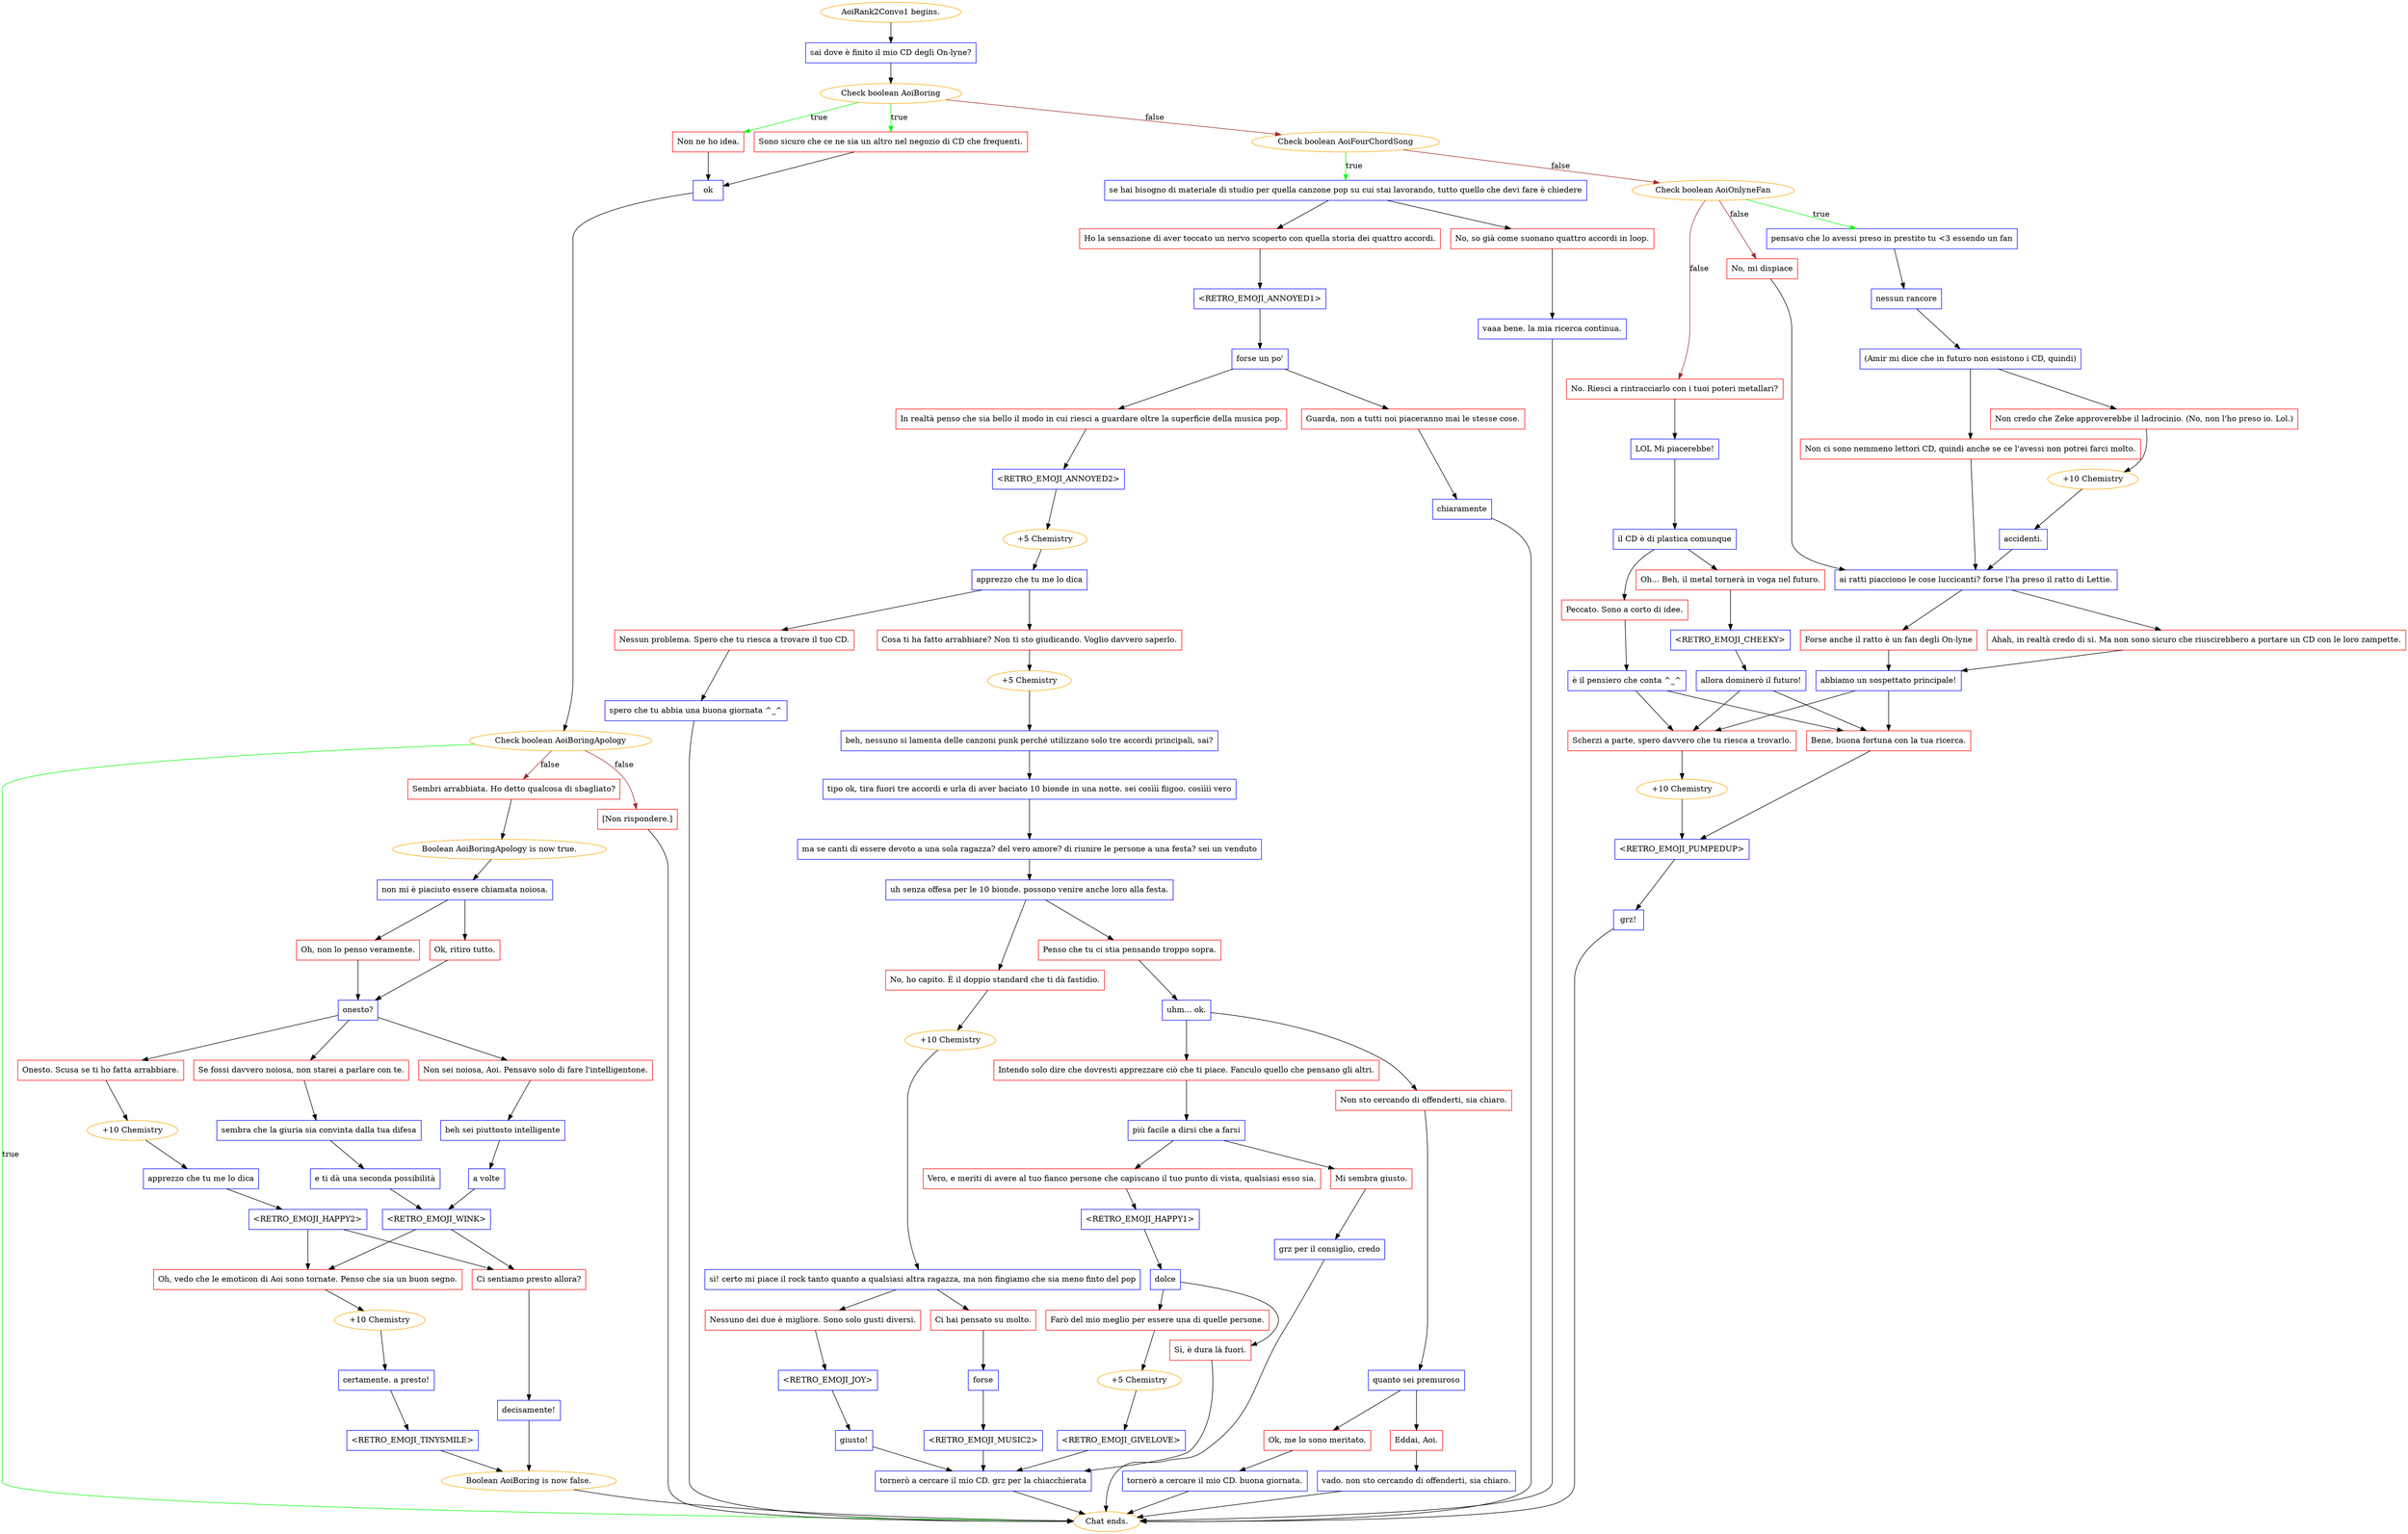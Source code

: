 digraph {
	"AoiRank2Convo1 begins." [color=orange];
		"AoiRank2Convo1 begins." -> j3095734861;
	j3095734861 [label="sai dove è finito il mio CD degli On-lyne?",shape=box,color=blue];
		j3095734861 -> j645152137;
	j645152137 [label="Check boolean AoiBoring",color=orange];
		j645152137 -> j3126831546 [label=true,color=green];
		j645152137 -> j1373034535 [label=true,color=green];
		j645152137 -> j1227379375 [label=false,color=brown];
	j3126831546 [label="Non ne ho idea.",shape=box,color=red];
		j3126831546 -> j2140307233;
	j1373034535 [label="Sono sicuro che ce ne sia un altro nel negozio di CD che frequenti.",shape=box,color=red];
		j1373034535 -> j2140307233;
	j1227379375 [label="Check boolean AoiFourChordSong",color=orange];
		j1227379375 -> j3589103215 [label=true,color=green];
		j1227379375 -> j3702331683 [label=false,color=brown];
	j2140307233 [label="ok",shape=box,color=blue];
		j2140307233 -> j3271738332;
	j3589103215 [label="se hai bisogno di materiale di studio per quella canzone pop su cui stai lavorando, tutto quello che devi fare è chiedere",shape=box,color=blue];
		j3589103215 -> j912960955;
		j3589103215 -> j1877378007;
	j3702331683 [label="Check boolean AoiOnlyneFan",color=orange];
		j3702331683 -> j1266646011 [label=true,color=green];
		j3702331683 -> j365175434 [label=false,color=brown];
		j3702331683 -> j1807328461 [label=false,color=brown];
	j3271738332 [label="Check boolean AoiBoringApology",color=orange];
		j3271738332 -> "Chat ends." [label=true,color=green];
		j3271738332 -> j3863457312 [label=false,color=brown];
		j3271738332 -> j753348503 [label=false,color=brown];
	j912960955 [label="Ho la sensazione di aver toccato un nervo scoperto con quella storia dei quattro accordi.",shape=box,color=red];
		j912960955 -> j1193837592;
	j1877378007 [label="No, so già come suonano quattro accordi in loop.",shape=box,color=red];
		j1877378007 -> j2497379893;
	j1266646011 [label="pensavo che lo avessi preso in prestito tu <3 essendo un fan",shape=box,color=blue];
		j1266646011 -> j4069718806;
	j365175434 [label="No, mi dispiace",shape=box,color=red];
		j365175434 -> j472392838;
	j1807328461 [label="No. Riesci a rintracciarlo con i tuoi poteri metallari?",shape=box,color=red];
		j1807328461 -> j2138749216;
	"Chat ends." [color=orange];
	j3863457312 [label="Sembri arrabbiata. Ho detto qualcosa di sbagliato?",shape=box,color=red];
		j3863457312 -> j327464071;
	j753348503 [label="[Non rispondere.]",shape=box,color=red];
		j753348503 -> "Chat ends.";
	j1193837592 [label="<RETRO_EMOJI_ANNOYED1>",shape=box,color=blue];
		j1193837592 -> j2131039449;
	j2497379893 [label="vaaa bene. la mia ricerca continua.",shape=box,color=blue];
		j2497379893 -> "Chat ends.";
	j4069718806 [label="nessun rancore",shape=box,color=blue];
		j4069718806 -> j928744990;
	j472392838 [label="ai ratti piacciono le cose luccicanti? forse l'ha preso il ratto di Lettie.",shape=box,color=blue];
		j472392838 -> j562583030;
		j472392838 -> j2893672356;
	j2138749216 [label="LOL Mi piacerebbe!",shape=box,color=blue];
		j2138749216 -> j2567090971;
	j327464071 [label="Boolean AoiBoringApology is now true.",color=orange];
		j327464071 -> j1271714319;
	j2131039449 [label="forse un po'",shape=box,color=blue];
		j2131039449 -> j1234704008;
		j2131039449 -> j2243006986;
	j928744990 [label="(Amir mi dice che in futuro non esistono i CD, quindi)",shape=box,color=blue];
		j928744990 -> j1748209749;
		j928744990 -> j485566303;
	j562583030 [label="Forse anche il ratto è un fan degli On-lyne",shape=box,color=red];
		j562583030 -> j2477311746;
	j2893672356 [label="Ahah, in realtà credo di sì. Ma non sono sicuro che riuscirebbero a portare un CD con le loro zampette.",shape=box,color=red];
		j2893672356 -> j2477311746;
	j2567090971 [label="il CD è di plastica comunque",shape=box,color=blue];
		j2567090971 -> j3986735502;
		j2567090971 -> j1802567932;
	j1271714319 [label="non mi è piaciuto essere chiamata noiosa.",shape=box,color=blue];
		j1271714319 -> j2385452784;
		j1271714319 -> j3929725755;
	j1234704008 [label="In realtà penso che sia bello il modo in cui riesci a guardare oltre la superficie della musica pop.",shape=box,color=red];
		j1234704008 -> j69376081;
	j2243006986 [label="Guarda, non a tutti noi piaceranno mai le stesse cose.",shape=box,color=red];
		j2243006986 -> j792696652;
	j1748209749 [label="Non credo che Zeke approverebbe il ladrocinio. (No, non l'ho preso io. Lol.)",shape=box,color=red];
		j1748209749 -> j444805314;
	j485566303 [label="Non ci sono nemmeno lettori CD, quindi anche se ce l'avessi non potrei farci molto.",shape=box,color=red];
		j485566303 -> j472392838;
	j2477311746 [label="abbiamo un sospettato principale!",shape=box,color=blue];
		j2477311746 -> j1393410028;
		j2477311746 -> j4072307437;
	j3986735502 [label="Oh... Beh, il metal tornerà in voga nel futuro.",shape=box,color=red];
		j3986735502 -> j320126627;
	j1802567932 [label="Peccato. Sono a corto di idee.",shape=box,color=red];
		j1802567932 -> j472174125;
	j2385452784 [label="Oh, non lo penso veramente.",shape=box,color=red];
		j2385452784 -> j1732403038;
	j3929725755 [label="Ok, ritiro tutto.",shape=box,color=red];
		j3929725755 -> j1732403038;
	j69376081 [label="<RETRO_EMOJI_ANNOYED2>",shape=box,color=blue];
		j69376081 -> j2840716733;
	j792696652 [label="chiaramente",shape=box,color=blue];
		j792696652 -> "Chat ends.";
	j444805314 [label="+10 Chemistry",color=orange];
		j444805314 -> j2655107183;
	j1393410028 [label="Scherzi a parte, spero davvero che tu riesca a trovarlo.",shape=box,color=red];
		j1393410028 -> j1049461321;
	j4072307437 [label="Bene, buona fortuna con la tua ricerca.",shape=box,color=red];
		j4072307437 -> j2284920963;
	j320126627 [label="<RETRO_EMOJI_CHEEKY>",shape=box,color=blue];
		j320126627 -> j1137918930;
	j472174125 [label="è il pensiero che conta ^_^",shape=box,color=blue];
		j472174125 -> j1393410028;
		j472174125 -> j4072307437;
	j1732403038 [label="onesto?",shape=box,color=blue];
		j1732403038 -> j18554871;
		j1732403038 -> j4130449176;
		j1732403038 -> j2075818294;
	j2840716733 [label="+5 Chemistry",color=orange];
		j2840716733 -> j2325694536;
	j2655107183 [label="accidenti.",shape=box,color=blue];
		j2655107183 -> j472392838;
	j1049461321 [label="+10 Chemistry",color=orange];
		j1049461321 -> j2284920963;
	j2284920963 [label="<RETRO_EMOJI_PUMPEDUP>",shape=box,color=blue];
		j2284920963 -> j2324912962;
	j1137918930 [label="allora dominerò il futuro!",shape=box,color=blue];
		j1137918930 -> j1393410028;
		j1137918930 -> j4072307437;
	j18554871 [label="Onesto. Scusa se ti ho fatta arrabbiare.",shape=box,color=red];
		j18554871 -> j1820932302;
	j4130449176 [label="Non sei noiosa, Aoi. Pensavo solo di fare l'intelligentone.",shape=box,color=red];
		j4130449176 -> j4079241593;
	j2075818294 [label="Se fossi davvero noiosa, non starei a parlare con te.",shape=box,color=red];
		j2075818294 -> j1578150395;
	j2325694536 [label="apprezzo che tu me lo dica",shape=box,color=blue];
		j2325694536 -> j2657756456;
		j2325694536 -> j3730457953;
	j2324912962 [label="grz!",shape=box,color=blue];
		j2324912962 -> "Chat ends.";
	j1820932302 [label="+10 Chemistry",color=orange];
		j1820932302 -> j1639615277;
	j4079241593 [label="beh sei piuttosto intelligente",shape=box,color=blue];
		j4079241593 -> j2695823761;
	j1578150395 [label="sembra che la giuria sia convinta dalla tua difesa",shape=box,color=blue];
		j1578150395 -> j391582450;
	j2657756456 [label="Cosa ti ha fatto arrabbiare? Non ti sto giudicando. Voglio davvero saperlo.",shape=box,color=red];
		j2657756456 -> j1260702242;
	j3730457953 [label="Nessun problema. Spero che tu riesca a trovare il tuo CD.",shape=box,color=red];
		j3730457953 -> j775635922;
	j1639615277 [label="apprezzo che tu me lo dica",shape=box,color=blue];
		j1639615277 -> j2757887073;
	j2695823761 [label="a volte",shape=box,color=blue];
		j2695823761 -> j1922140397;
	j391582450 [label="e ti dà una seconda possibilità",shape=box,color=blue];
		j391582450 -> j1922140397;
	j1260702242 [label="+5 Chemistry",color=orange];
		j1260702242 -> j644478790;
	j775635922 [label="spero che tu abbia una buona giornata ^_^",shape=box,color=blue];
		j775635922 -> "Chat ends.";
	j2757887073 [label="<RETRO_EMOJI_HAPPY2>",shape=box,color=blue];
		j2757887073 -> j2729812833;
		j2757887073 -> j1762609391;
	j1922140397 [label="<RETRO_EMOJI_WINK>",shape=box,color=blue];
		j1922140397 -> j2729812833;
		j1922140397 -> j1762609391;
	j644478790 [label="beh, nessuno si lamenta delle canzoni punk perché utilizzano solo tre accordi principali, sai?",shape=box,color=blue];
		j644478790 -> j3996971212;
	j2729812833 [label="Ci sentiamo presto allora?",shape=box,color=red];
		j2729812833 -> j2753926022;
	j1762609391 [label="Oh, vedo che le emoticon di Aoi sono tornate. Penso che sia un buon segno.",shape=box,color=red];
		j1762609391 -> j2513031812;
	j3996971212 [label="tipo ok, tira fuori tre accordi e urla di aver baciato 10 bionde in una notte. sei cosììì fiigoo. cosìììì vero",shape=box,color=blue];
		j3996971212 -> j2882385624;
	j2753926022 [label="decisamente!",shape=box,color=blue];
		j2753926022 -> j2581611291;
	j2513031812 [label="+10 Chemistry",color=orange];
		j2513031812 -> j580421493;
	j2882385624 [label="ma se canti di essere devoto a una sola ragazza? del vero amore? di riunire le persone a una festa? sei un venduto",shape=box,color=blue];
		j2882385624 -> j1116800173;
	j2581611291 [label="Boolean AoiBoring is now false.",color=orange];
		j2581611291 -> "Chat ends.";
	j580421493 [label="certamente. a presto!",shape=box,color=blue];
		j580421493 -> j153386734;
	j1116800173 [label="uh senza offesa per le 10 bionde. possono venire anche loro alla festa.",shape=box,color=blue];
		j1116800173 -> j2281691550;
		j1116800173 -> j3004643784;
	j153386734 [label="<RETRO_EMOJI_TINYSMILE>",shape=box,color=blue];
		j153386734 -> j2581611291;
	j2281691550 [label="No, ho capito. È il doppio standard che ti dà fastidio.",shape=box,color=red];
		j2281691550 -> j2220816227;
	j3004643784 [label="Penso che tu ci stia pensando troppo sopra.",shape=box,color=red];
		j3004643784 -> j1646811282;
	j2220816227 [label="+10 Chemistry",color=orange];
		j2220816227 -> j4185841880;
	j1646811282 [label="uhm... ok.",shape=box,color=blue];
		j1646811282 -> j2913701218;
		j1646811282 -> j254443610;
	j4185841880 [label="sì! certo mi piace il rock tanto quanto a qualsiasi altra ragazza, ma non fingiamo che sia meno finto del pop",shape=box,color=blue];
		j4185841880 -> j2200111455;
		j4185841880 -> j2803415960;
	j2913701218 [label="Intendo solo dire che dovresti apprezzare ciò che ti piace. Fanculo quello che pensano gli altri.",shape=box,color=red];
		j2913701218 -> j130474767;
	j254443610 [label="Non sto cercando di offenderti, sia chiaro.",shape=box,color=red];
		j254443610 -> j268354044;
	j2200111455 [label="Nessuno dei due è migliore. Sono solo gusti diversi.",shape=box,color=red];
		j2200111455 -> j1789643914;
	j2803415960 [label="Ci hai pensato su molto.",shape=box,color=red];
		j2803415960 -> j3454229846;
	j130474767 [label="più facile a dirsi che a farsi",shape=box,color=blue];
		j130474767 -> j3183109806;
		j130474767 -> j1326910680;
	j268354044 [label="quanto sei premuroso",shape=box,color=blue];
		j268354044 -> j545041579;
		j268354044 -> j221788581;
	j1789643914 [label="<RETRO_EMOJI_JOY>",shape=box,color=blue];
		j1789643914 -> j1515952602;
	j3454229846 [label="forse",shape=box,color=blue];
		j3454229846 -> j3420380199;
	j3183109806 [label="Mi sembra giusto.",shape=box,color=red];
		j3183109806 -> j199105998;
	j1326910680 [label="Vero, e meriti di avere al tuo fianco persone che capiscano il tuo punto di vista, qualsiasi esso sia.",shape=box,color=red];
		j1326910680 -> j4260343396;
	j545041579 [label="Ok, me lo sono meritato.",shape=box,color=red];
		j545041579 -> j1568249228;
	j221788581 [label="Eddai, Aoi.",shape=box,color=red];
		j221788581 -> j3790428003;
	j1515952602 [label="giusto!",shape=box,color=blue];
		j1515952602 -> j1465741376;
	j3420380199 [label="<RETRO_EMOJI_MUSIC2>",shape=box,color=blue];
		j3420380199 -> j1465741376;
	j199105998 [label="grz per il consiglio, credo",shape=box,color=blue];
		j199105998 -> "Chat ends.";
	j4260343396 [label="<RETRO_EMOJI_HAPPY1>",shape=box,color=blue];
		j4260343396 -> j2256547872;
	j1568249228 [label="tornerò a cercare il mio CD. buona giornata.",shape=box,color=blue];
		j1568249228 -> "Chat ends.";
	j3790428003 [label="vado. non sto cercando di offenderti, sia chiaro.",shape=box,color=blue];
		j3790428003 -> "Chat ends.";
	j1465741376 [label="tornerò a cercare il mio CD. grz per la chiacchierata",shape=box,color=blue];
		j1465741376 -> "Chat ends.";
	j2256547872 [label="dolce",shape=box,color=blue];
		j2256547872 -> j1551316060;
		j2256547872 -> j26032700;
	j1551316060 [label="Farò del mio meglio per essere una di quelle persone.",shape=box,color=red];
		j1551316060 -> j1246819781;
	j26032700 [label="Sì, è dura là fuori.",shape=box,color=red];
		j26032700 -> j1465741376;
	j1246819781 [label="+5 Chemistry",color=orange];
		j1246819781 -> j1961846280;
	j1961846280 [label="<RETRO_EMOJI_GIVELOVE>",shape=box,color=blue];
		j1961846280 -> j1465741376;
}